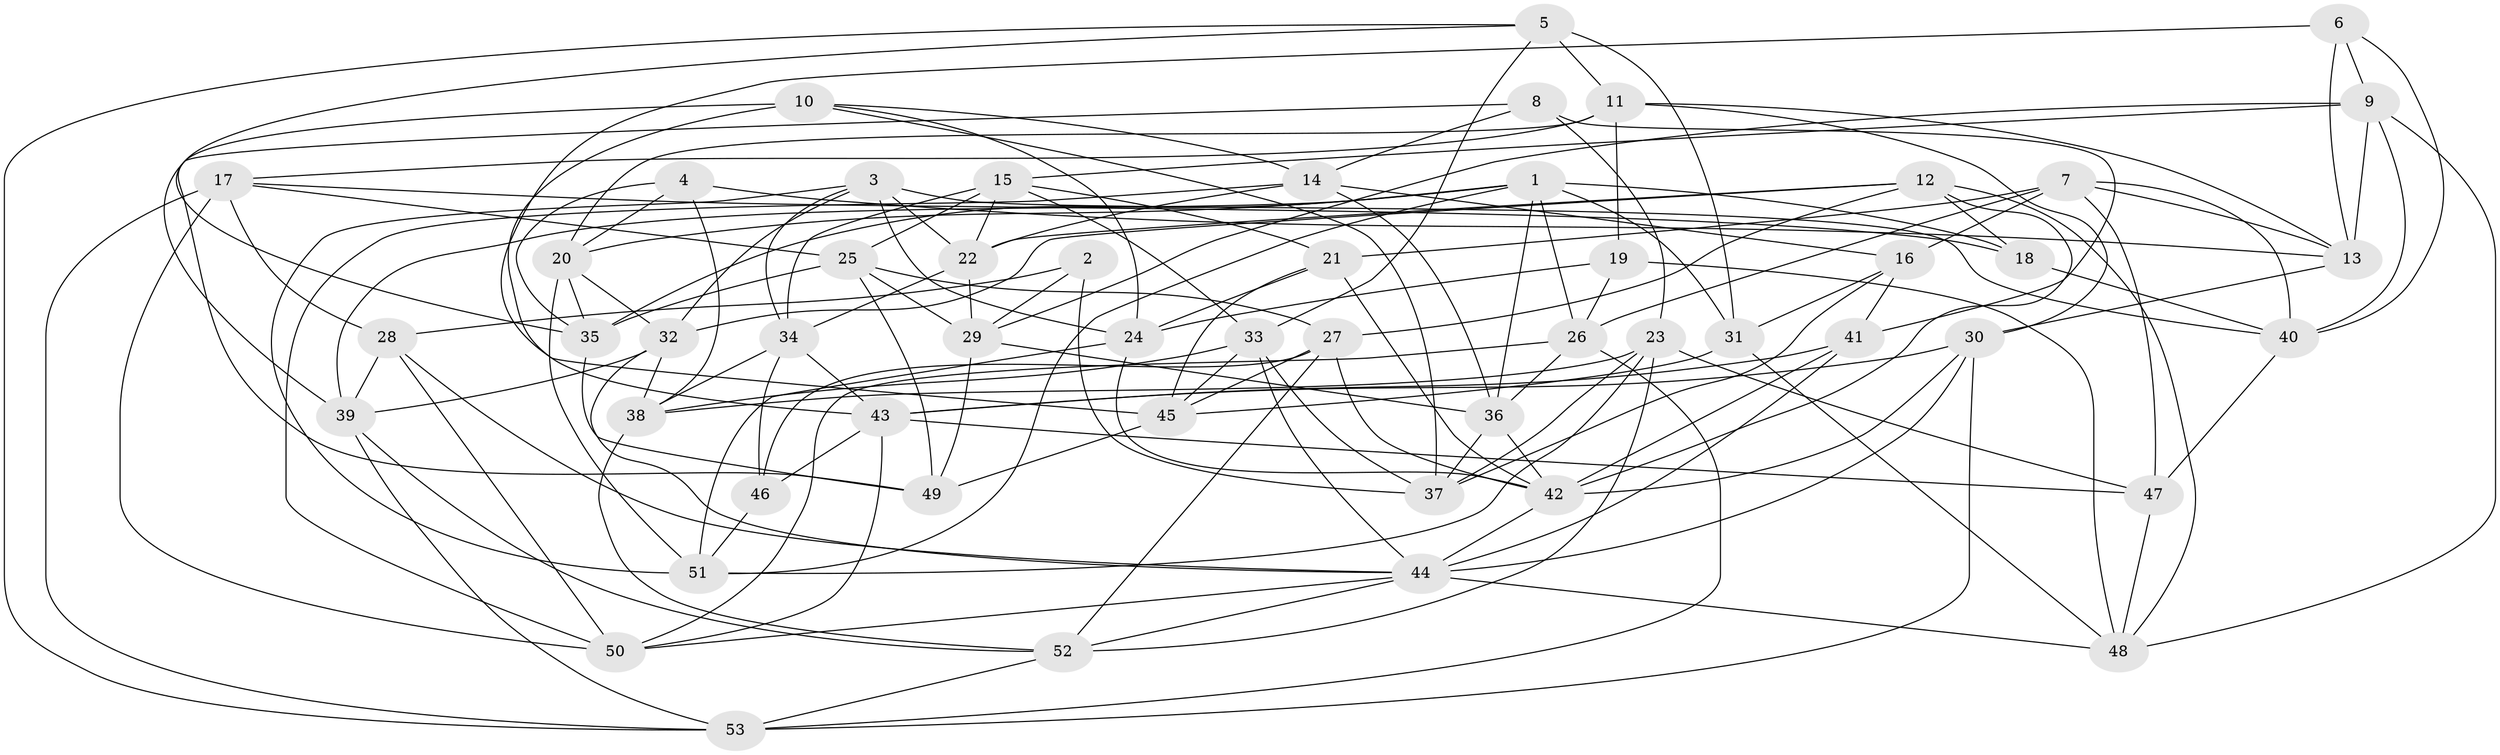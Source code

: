 // original degree distribution, {4: 1.0}
// Generated by graph-tools (version 1.1) at 2025/26/03/09/25 03:26:58]
// undirected, 53 vertices, 151 edges
graph export_dot {
graph [start="1"]
  node [color=gray90,style=filled];
  1;
  2;
  3;
  4;
  5;
  6;
  7;
  8;
  9;
  10;
  11;
  12;
  13;
  14;
  15;
  16;
  17;
  18;
  19;
  20;
  21;
  22;
  23;
  24;
  25;
  26;
  27;
  28;
  29;
  30;
  31;
  32;
  33;
  34;
  35;
  36;
  37;
  38;
  39;
  40;
  41;
  42;
  43;
  44;
  45;
  46;
  47;
  48;
  49;
  50;
  51;
  52;
  53;
  1 -- 18 [weight=1.0];
  1 -- 20 [weight=1.0];
  1 -- 26 [weight=1.0];
  1 -- 31 [weight=1.0];
  1 -- 35 [weight=1.0];
  1 -- 36 [weight=1.0];
  1 -- 39 [weight=1.0];
  1 -- 51 [weight=1.0];
  2 -- 28 [weight=2.0];
  2 -- 29 [weight=1.0];
  2 -- 37 [weight=1.0];
  3 -- 22 [weight=1.0];
  3 -- 24 [weight=1.0];
  3 -- 32 [weight=1.0];
  3 -- 34 [weight=1.0];
  3 -- 40 [weight=1.0];
  3 -- 51 [weight=1.0];
  4 -- 13 [weight=1.0];
  4 -- 20 [weight=1.0];
  4 -- 35 [weight=1.0];
  4 -- 38 [weight=1.0];
  5 -- 11 [weight=1.0];
  5 -- 31 [weight=2.0];
  5 -- 33 [weight=1.0];
  5 -- 35 [weight=1.0];
  5 -- 53 [weight=1.0];
  6 -- 9 [weight=1.0];
  6 -- 13 [weight=1.0];
  6 -- 40 [weight=1.0];
  6 -- 45 [weight=1.0];
  7 -- 13 [weight=1.0];
  7 -- 16 [weight=1.0];
  7 -- 21 [weight=1.0];
  7 -- 26 [weight=1.0];
  7 -- 40 [weight=1.0];
  7 -- 47 [weight=1.0];
  8 -- 14 [weight=1.0];
  8 -- 23 [weight=1.0];
  8 -- 39 [weight=1.0];
  8 -- 41 [weight=1.0];
  9 -- 13 [weight=1.0];
  9 -- 15 [weight=1.0];
  9 -- 29 [weight=1.0];
  9 -- 40 [weight=1.0];
  9 -- 48 [weight=1.0];
  10 -- 14 [weight=1.0];
  10 -- 24 [weight=1.0];
  10 -- 37 [weight=1.0];
  10 -- 43 [weight=1.0];
  10 -- 49 [weight=2.0];
  11 -- 13 [weight=1.0];
  11 -- 17 [weight=1.0];
  11 -- 19 [weight=1.0];
  11 -- 20 [weight=1.0];
  11 -- 30 [weight=1.0];
  12 -- 18 [weight=1.0];
  12 -- 22 [weight=1.0];
  12 -- 27 [weight=1.0];
  12 -- 32 [weight=1.0];
  12 -- 42 [weight=1.0];
  12 -- 48 [weight=1.0];
  13 -- 30 [weight=1.0];
  14 -- 16 [weight=1.0];
  14 -- 22 [weight=1.0];
  14 -- 36 [weight=1.0];
  14 -- 50 [weight=1.0];
  15 -- 21 [weight=1.0];
  15 -- 22 [weight=1.0];
  15 -- 25 [weight=1.0];
  15 -- 33 [weight=1.0];
  15 -- 34 [weight=1.0];
  16 -- 31 [weight=1.0];
  16 -- 37 [weight=1.0];
  16 -- 41 [weight=2.0];
  17 -- 18 [weight=1.0];
  17 -- 25 [weight=1.0];
  17 -- 28 [weight=1.0];
  17 -- 50 [weight=1.0];
  17 -- 53 [weight=1.0];
  18 -- 40 [weight=1.0];
  19 -- 24 [weight=1.0];
  19 -- 26 [weight=1.0];
  19 -- 48 [weight=1.0];
  20 -- 32 [weight=1.0];
  20 -- 35 [weight=1.0];
  20 -- 51 [weight=1.0];
  21 -- 24 [weight=1.0];
  21 -- 42 [weight=2.0];
  21 -- 45 [weight=1.0];
  22 -- 29 [weight=1.0];
  22 -- 34 [weight=1.0];
  23 -- 37 [weight=1.0];
  23 -- 38 [weight=1.0];
  23 -- 47 [weight=1.0];
  23 -- 51 [weight=1.0];
  23 -- 52 [weight=1.0];
  24 -- 42 [weight=1.0];
  24 -- 51 [weight=1.0];
  25 -- 27 [weight=1.0];
  25 -- 29 [weight=1.0];
  25 -- 35 [weight=1.0];
  25 -- 49 [weight=1.0];
  26 -- 36 [weight=1.0];
  26 -- 50 [weight=1.0];
  26 -- 53 [weight=1.0];
  27 -- 42 [weight=1.0];
  27 -- 45 [weight=1.0];
  27 -- 46 [weight=1.0];
  27 -- 52 [weight=1.0];
  28 -- 39 [weight=1.0];
  28 -- 44 [weight=1.0];
  28 -- 50 [weight=1.0];
  29 -- 36 [weight=1.0];
  29 -- 49 [weight=1.0];
  30 -- 42 [weight=1.0];
  30 -- 43 [weight=1.0];
  30 -- 44 [weight=1.0];
  30 -- 53 [weight=1.0];
  31 -- 45 [weight=1.0];
  31 -- 48 [weight=1.0];
  32 -- 38 [weight=1.0];
  32 -- 39 [weight=1.0];
  32 -- 44 [weight=1.0];
  33 -- 37 [weight=1.0];
  33 -- 38 [weight=1.0];
  33 -- 44 [weight=1.0];
  33 -- 45 [weight=1.0];
  34 -- 38 [weight=1.0];
  34 -- 43 [weight=1.0];
  34 -- 46 [weight=1.0];
  35 -- 49 [weight=1.0];
  36 -- 37 [weight=1.0];
  36 -- 42 [weight=1.0];
  38 -- 52 [weight=1.0];
  39 -- 52 [weight=1.0];
  39 -- 53 [weight=1.0];
  40 -- 47 [weight=1.0];
  41 -- 42 [weight=1.0];
  41 -- 43 [weight=1.0];
  41 -- 44 [weight=1.0];
  42 -- 44 [weight=2.0];
  43 -- 46 [weight=1.0];
  43 -- 47 [weight=2.0];
  43 -- 50 [weight=1.0];
  44 -- 48 [weight=1.0];
  44 -- 50 [weight=1.0];
  44 -- 52 [weight=1.0];
  45 -- 49 [weight=1.0];
  46 -- 51 [weight=1.0];
  47 -- 48 [weight=1.0];
  52 -- 53 [weight=1.0];
}
